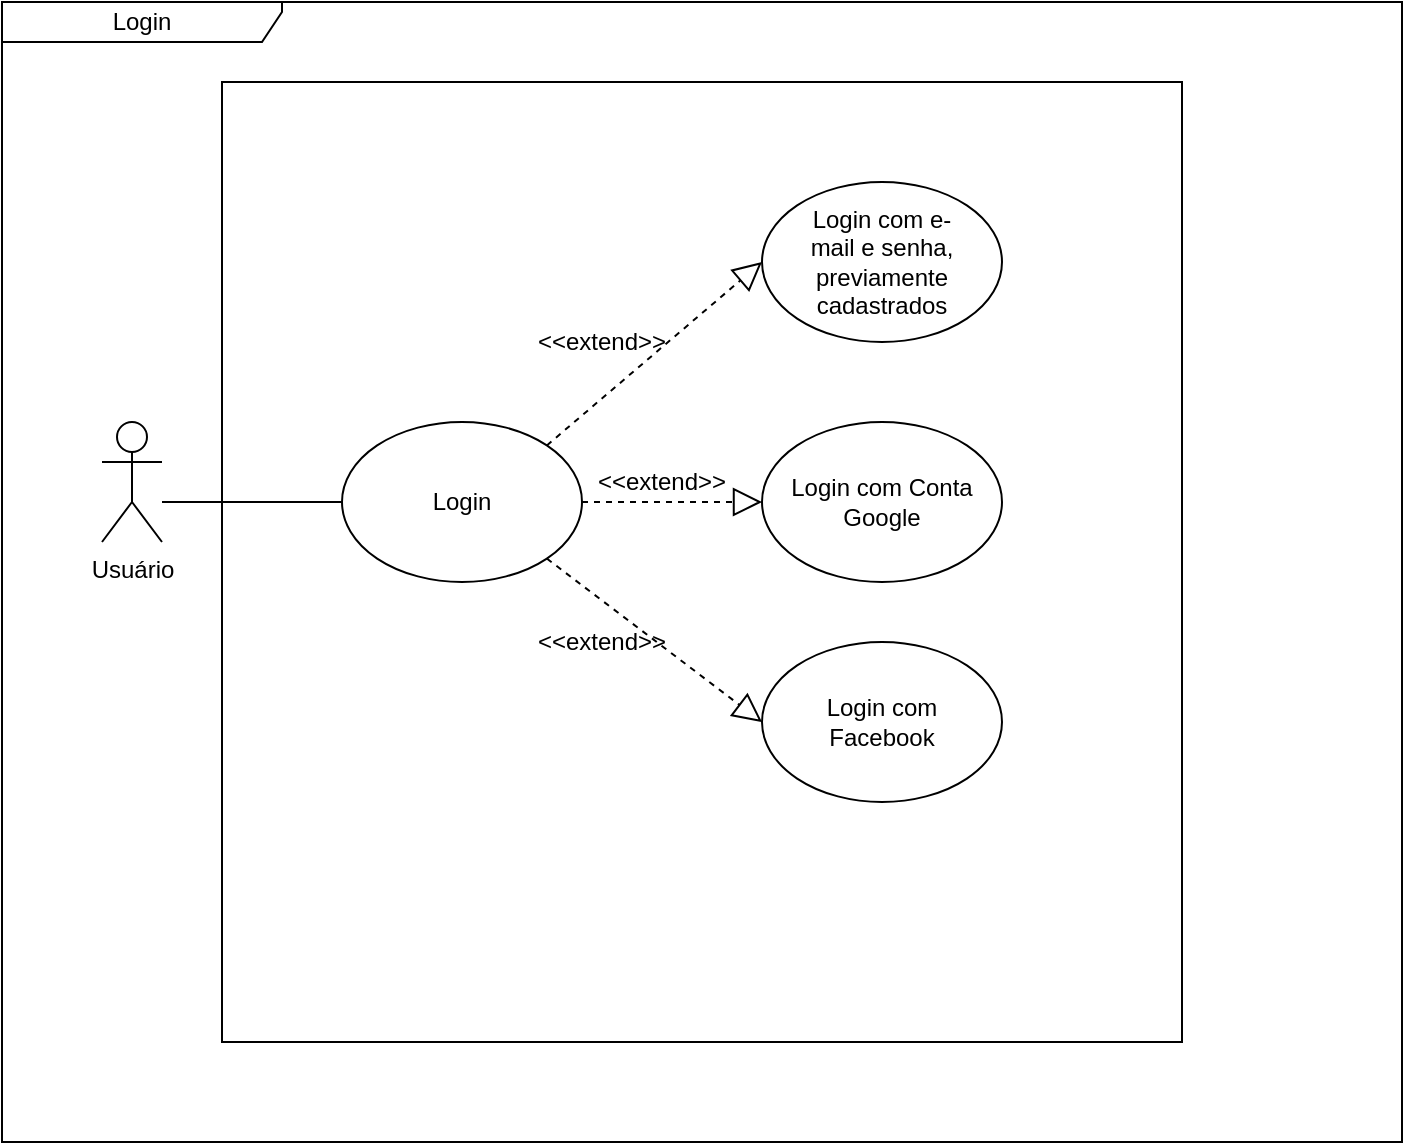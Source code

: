 <mxfile version="15.2.9" type="google"><diagram id="EAd_dWNiQE7fpXElg0gD" name="Page-1"><mxGraphModel dx="868" dy="1619" grid="1" gridSize="10" guides="1" tooltips="1" connect="1" arrows="1" fold="1" page="1" pageScale="1" pageWidth="827" pageHeight="1169" math="0" shadow="0"><root><mxCell id="0"/><mxCell id="1" parent="0"/><mxCell id="AXsxLkYI-fAkNpLa5M9h-1" value="Usuário" style="shape=umlActor;verticalLabelPosition=bottom;verticalAlign=top;html=1;outlineConnect=0;" parent="1" vertex="1"><mxGeometry x="60" y="160" width="30" height="60" as="geometry"/></mxCell><mxCell id="AXsxLkYI-fAkNpLa5M9h-2" value="" style="ellipse;whiteSpace=wrap;html=1;" parent="1" vertex="1"><mxGeometry x="390" y="40" width="120" height="80" as="geometry"/></mxCell><mxCell id="AXsxLkYI-fAkNpLa5M9h-3" value="" style="ellipse;whiteSpace=wrap;html=1;" parent="1" vertex="1"><mxGeometry x="180" y="160" width="120" height="80" as="geometry"/></mxCell><mxCell id="AXsxLkYI-fAkNpLa5M9h-4" value="" style="ellipse;whiteSpace=wrap;html=1;" parent="1" vertex="1"><mxGeometry x="390" y="160" width="120" height="80" as="geometry"/></mxCell><mxCell id="AXsxLkYI-fAkNpLa5M9h-5" value="" style="ellipse;whiteSpace=wrap;html=1;" parent="1" vertex="1"><mxGeometry x="390" y="270" width="120" height="80" as="geometry"/></mxCell><mxCell id="AXsxLkYI-fAkNpLa5M9h-13" value="Login" style="text;html=1;strokeColor=none;fillColor=none;align=center;verticalAlign=middle;whiteSpace=wrap;rounded=0;" parent="1" vertex="1"><mxGeometry x="220" y="190" width="40" height="20" as="geometry"/></mxCell><mxCell id="AXsxLkYI-fAkNpLa5M9h-14" value="Login com e-mail e senha, previamente cadastrados" style="text;html=1;strokeColor=none;fillColor=none;align=center;verticalAlign=middle;whiteSpace=wrap;rounded=0;" parent="1" vertex="1"><mxGeometry x="410" y="70" width="80" height="20" as="geometry"/></mxCell><mxCell id="AXsxLkYI-fAkNpLa5M9h-15" value="Login com Conta Google" style="text;html=1;strokeColor=none;fillColor=none;align=center;verticalAlign=middle;whiteSpace=wrap;rounded=0;" parent="1" vertex="1"><mxGeometry x="400" y="190" width="100" height="20" as="geometry"/></mxCell><mxCell id="AXsxLkYI-fAkNpLa5M9h-16" value="Login com Facebook" style="text;html=1;strokeColor=none;fillColor=none;align=center;verticalAlign=middle;whiteSpace=wrap;rounded=0;" parent="1" vertex="1"><mxGeometry x="410" y="300" width="80" height="20" as="geometry"/></mxCell><mxCell id="AXsxLkYI-fAkNpLa5M9h-17" value="" style="endArrow=none;html=1;entryX=0;entryY=0.5;entryDx=0;entryDy=0;" parent="1" target="AXsxLkYI-fAkNpLa5M9h-3" edge="1"><mxGeometry width="50" height="50" relative="1" as="geometry"><mxPoint x="90" y="200" as="sourcePoint"/><mxPoint x="140" y="150" as="targetPoint"/></mxGeometry></mxCell><mxCell id="AXsxLkYI-fAkNpLa5M9h-18" value="" style="endArrow=block;dashed=1;endFill=0;endSize=12;html=1;exitX=1;exitY=0;exitDx=0;exitDy=0;entryX=0;entryY=0.5;entryDx=0;entryDy=0;" parent="1" source="AXsxLkYI-fAkNpLa5M9h-3" target="AXsxLkYI-fAkNpLa5M9h-2" edge="1"><mxGeometry width="160" relative="1" as="geometry"><mxPoint x="330" y="140" as="sourcePoint"/><mxPoint x="490" y="140" as="targetPoint"/></mxGeometry></mxCell><mxCell id="AXsxLkYI-fAkNpLa5M9h-19" value="" style="endArrow=block;dashed=1;endFill=0;endSize=12;html=1;exitX=1;exitY=0.5;exitDx=0;exitDy=0;entryX=0;entryY=0.5;entryDx=0;entryDy=0;" parent="1" source="AXsxLkYI-fAkNpLa5M9h-3" target="AXsxLkYI-fAkNpLa5M9h-4" edge="1"><mxGeometry width="160" relative="1" as="geometry"><mxPoint x="330" y="140" as="sourcePoint"/><mxPoint x="490" y="140" as="targetPoint"/></mxGeometry></mxCell><mxCell id="AXsxLkYI-fAkNpLa5M9h-20" value="" style="endArrow=block;dashed=1;endFill=0;endSize=12;html=1;exitX=1;exitY=1;exitDx=0;exitDy=0;entryX=0;entryY=0.5;entryDx=0;entryDy=0;" parent="1" source="AXsxLkYI-fAkNpLa5M9h-3" target="AXsxLkYI-fAkNpLa5M9h-5" edge="1"><mxGeometry width="160" relative="1" as="geometry"><mxPoint x="330" y="140" as="sourcePoint"/><mxPoint x="490" y="140" as="targetPoint"/></mxGeometry></mxCell><mxCell id="AXsxLkYI-fAkNpLa5M9h-21" value="&amp;lt;&amp;lt;extend&amp;gt;&amp;gt;" style="text;html=1;strokeColor=none;fillColor=none;align=center;verticalAlign=middle;whiteSpace=wrap;rounded=0;" parent="1" vertex="1"><mxGeometry x="320" y="180" width="40" height="20" as="geometry"/></mxCell><mxCell id="AXsxLkYI-fAkNpLa5M9h-22" value="&amp;lt;&amp;lt;extend&amp;gt;&amp;gt;" style="text;html=1;strokeColor=none;fillColor=none;align=center;verticalAlign=middle;whiteSpace=wrap;rounded=0;" parent="1" vertex="1"><mxGeometry x="290" y="260" width="40" height="20" as="geometry"/></mxCell><mxCell id="AXsxLkYI-fAkNpLa5M9h-23" value="&amp;lt;&amp;lt;extend&amp;gt;&amp;gt;" style="text;html=1;strokeColor=none;fillColor=none;align=center;verticalAlign=middle;whiteSpace=wrap;rounded=0;" parent="1" vertex="1"><mxGeometry x="290" y="110" width="40" height="20" as="geometry"/></mxCell><mxCell id="GZt5wyP_-WuYIlQ_lmBD-1" value="Login" style="shape=umlFrame;whiteSpace=wrap;html=1;strokeColor=default;fillColor=none;width=140;height=20;" vertex="1" parent="1"><mxGeometry x="10" y="-50" width="700" height="570" as="geometry"/></mxCell><mxCell id="GZt5wyP_-WuYIlQ_lmBD-3" value="" style="whiteSpace=wrap;html=1;aspect=fixed;rounded=0;glass=0;shadow=0;sketch=0;gradientDirection=south;fillColor=none;" vertex="1" parent="1"><mxGeometry x="120" y="-10" width="480" height="480" as="geometry"/></mxCell></root></mxGraphModel></diagram></mxfile>